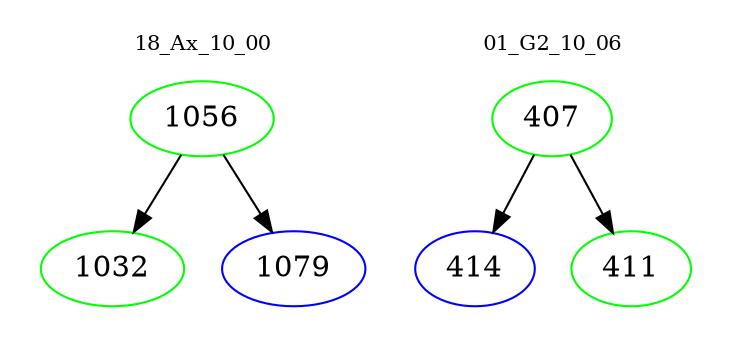 digraph{
subgraph cluster_0 {
color = white
label = "18_Ax_10_00";
fontsize=10;
T0_1056 [label="1056", color="green"]
T0_1056 -> T0_1032 [color="black"]
T0_1032 [label="1032", color="green"]
T0_1056 -> T0_1079 [color="black"]
T0_1079 [label="1079", color="blue"]
}
subgraph cluster_1 {
color = white
label = "01_G2_10_06";
fontsize=10;
T1_407 [label="407", color="green"]
T1_407 -> T1_414 [color="black"]
T1_414 [label="414", color="blue"]
T1_407 -> T1_411 [color="black"]
T1_411 [label="411", color="green"]
}
}
